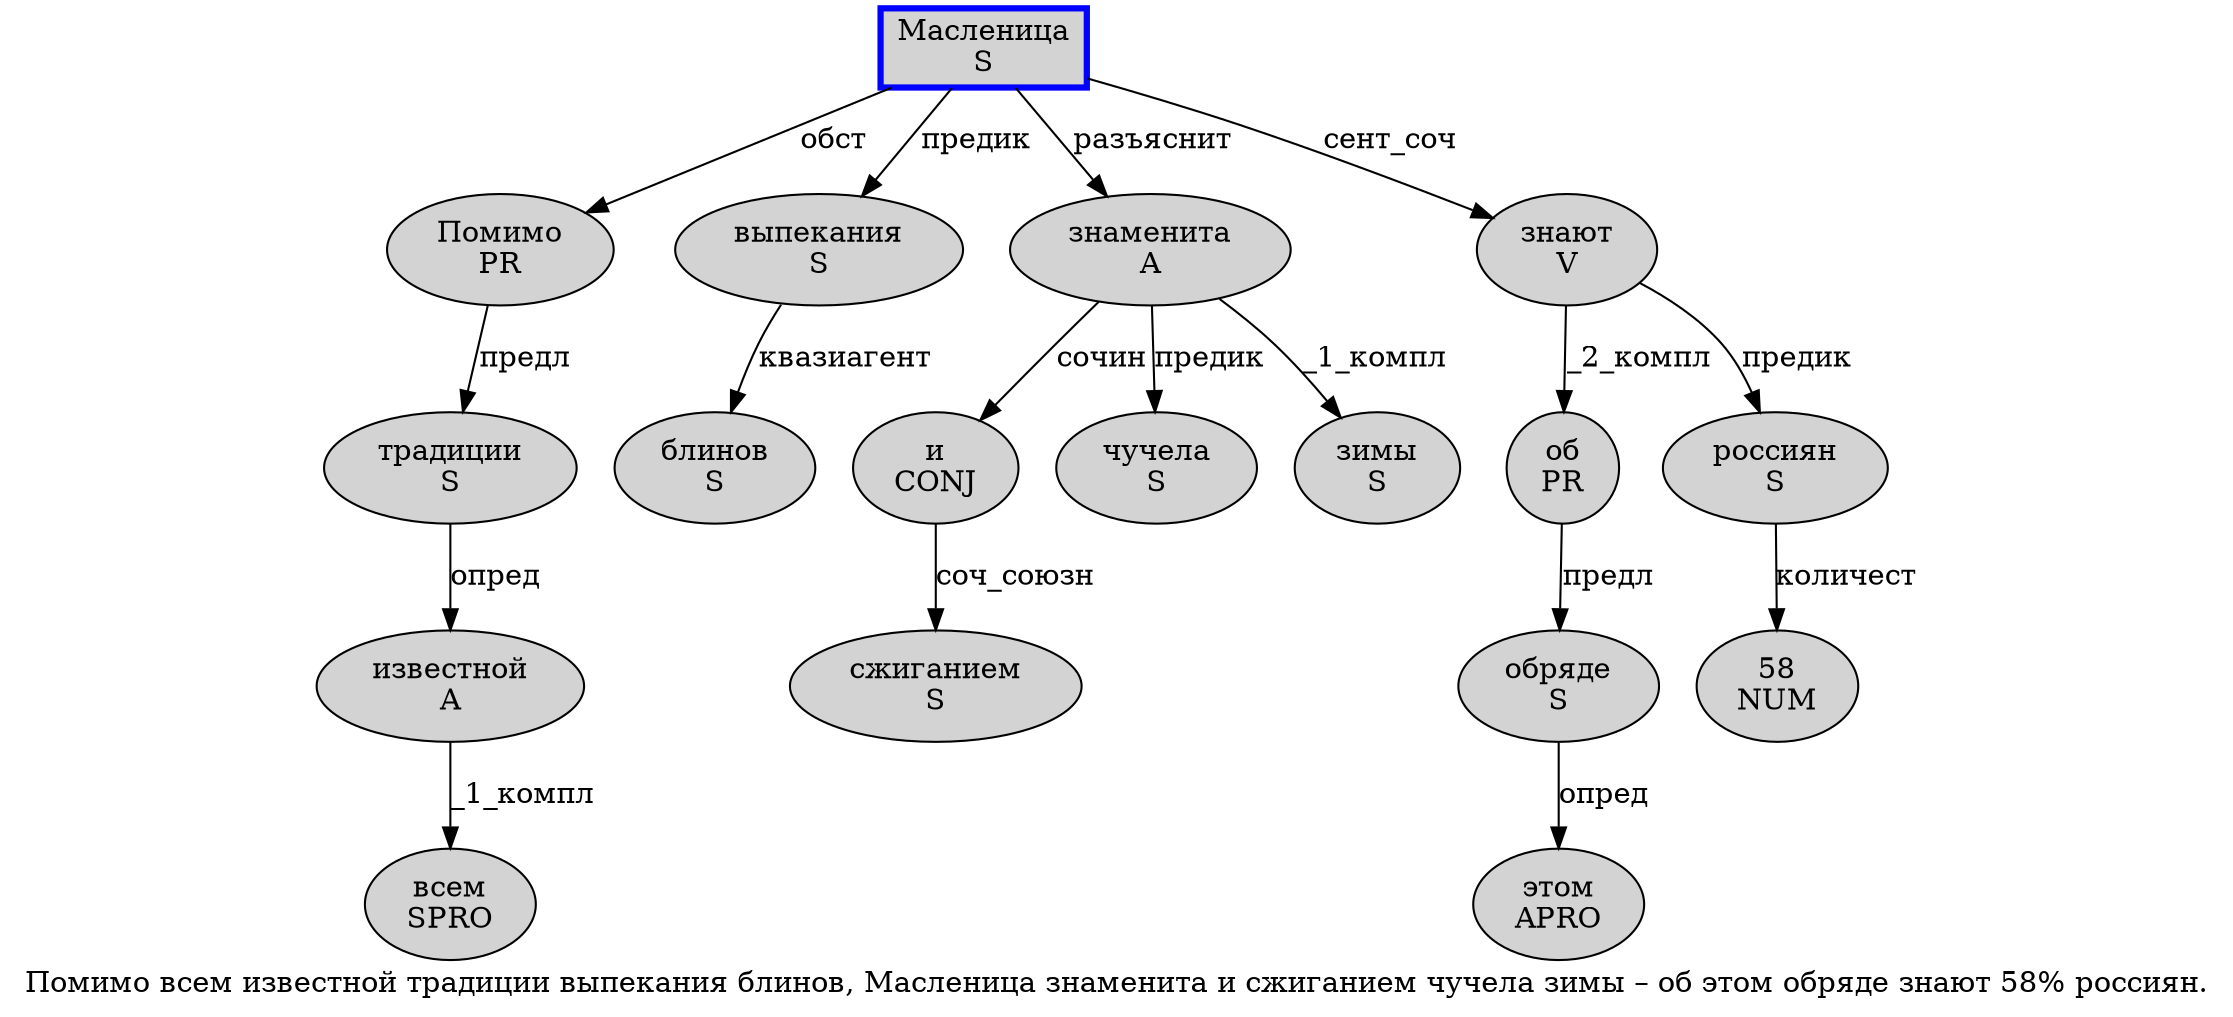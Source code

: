 digraph SENTENCE_1621 {
	graph [label="Помимо всем известной традиции выпекания блинов, Масленица знаменита и сжиганием чучела зимы – об этом обряде знают 58% россиян."]
	node [style=filled]
		0 [label="Помимо
PR" color="" fillcolor=lightgray penwidth=1 shape=ellipse]
		1 [label="всем
SPRO" color="" fillcolor=lightgray penwidth=1 shape=ellipse]
		2 [label="известной
A" color="" fillcolor=lightgray penwidth=1 shape=ellipse]
		3 [label="традиции
S" color="" fillcolor=lightgray penwidth=1 shape=ellipse]
		4 [label="выпекания
S" color="" fillcolor=lightgray penwidth=1 shape=ellipse]
		5 [label="блинов
S" color="" fillcolor=lightgray penwidth=1 shape=ellipse]
		7 [label="Масленица
S" color=blue fillcolor=lightgray penwidth=3 shape=box]
		8 [label="знаменита
A" color="" fillcolor=lightgray penwidth=1 shape=ellipse]
		9 [label="и
CONJ" color="" fillcolor=lightgray penwidth=1 shape=ellipse]
		10 [label="сжиганием
S" color="" fillcolor=lightgray penwidth=1 shape=ellipse]
		11 [label="чучела
S" color="" fillcolor=lightgray penwidth=1 shape=ellipse]
		12 [label="зимы
S" color="" fillcolor=lightgray penwidth=1 shape=ellipse]
		14 [label="об
PR" color="" fillcolor=lightgray penwidth=1 shape=ellipse]
		15 [label="этом
APRO" color="" fillcolor=lightgray penwidth=1 shape=ellipse]
		16 [label="обряде
S" color="" fillcolor=lightgray penwidth=1 shape=ellipse]
		17 [label="знают
V" color="" fillcolor=lightgray penwidth=1 shape=ellipse]
		18 [label="58
NUM" color="" fillcolor=lightgray penwidth=1 shape=ellipse]
		20 [label="россиян
S" color="" fillcolor=lightgray penwidth=1 shape=ellipse]
			0 -> 3 [label="предл"]
			8 -> 9 [label="сочин"]
			8 -> 11 [label="предик"]
			8 -> 12 [label="_1_компл"]
			20 -> 18 [label="количест"]
			9 -> 10 [label="соч_союзн"]
			7 -> 0 [label="обст"]
			7 -> 4 [label="предик"]
			7 -> 8 [label="разъяснит"]
			7 -> 17 [label="сент_соч"]
			16 -> 15 [label="опред"]
			3 -> 2 [label="опред"]
			4 -> 5 [label="квазиагент"]
			14 -> 16 [label="предл"]
			17 -> 14 [label="_2_компл"]
			17 -> 20 [label="предик"]
			2 -> 1 [label="_1_компл"]
}